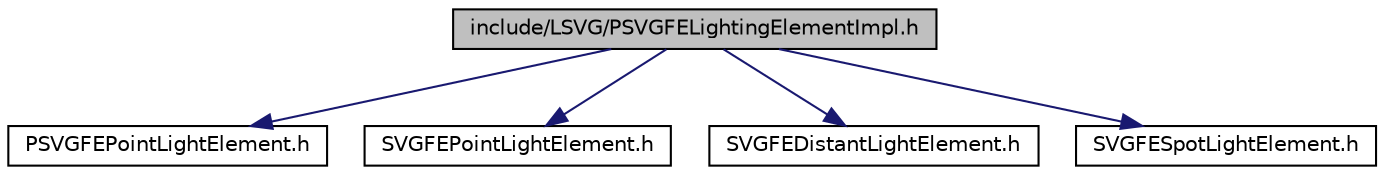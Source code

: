 digraph G
{
  edge [fontname="Helvetica",fontsize="10",labelfontname="Helvetica",labelfontsize="10"];
  node [fontname="Helvetica",fontsize="10",shape=record];
  Node1 [label="include/LSVG/PSVGFELightingElementImpl.h",height=0.2,width=0.4,color="black", fillcolor="grey75", style="filled" fontcolor="black"];
  Node1 -> Node2 [color="midnightblue",fontsize="10",style="solid",fontname="Helvetica"];
  Node2 [label="PSVGFEPointLightElement.h",height=0.2,width=0.4,color="black", fillcolor="white", style="filled",URL="$_p_s_v_g_f_e_point_light_element_8h.html"];
  Node1 -> Node3 [color="midnightblue",fontsize="10",style="solid",fontname="Helvetica"];
  Node3 [label="SVGFEPointLightElement.h",height=0.2,width=0.4,color="black", fillcolor="white", style="filled",URL="$_s_v_g_f_e_point_light_element_8h.html"];
  Node1 -> Node4 [color="midnightblue",fontsize="10",style="solid",fontname="Helvetica"];
  Node4 [label="SVGFEDistantLightElement.h",height=0.2,width=0.4,color="black", fillcolor="white", style="filled",URL="$_s_v_g_f_e_distant_light_element_8h.html"];
  Node1 -> Node5 [color="midnightblue",fontsize="10",style="solid",fontname="Helvetica"];
  Node5 [label="SVGFESpotLightElement.h",height=0.2,width=0.4,color="black", fillcolor="white", style="filled",URL="$_s_v_g_f_e_spot_light_element_8h.html"];
}

